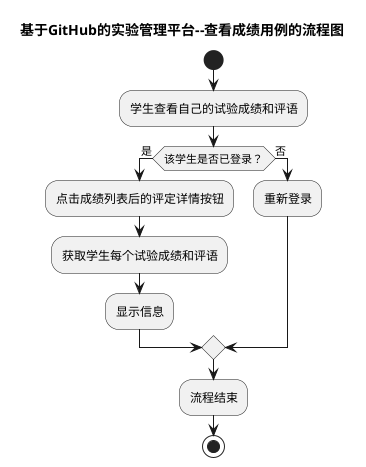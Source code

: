 @startuml
title 基于GitHub的实验管理平台--查看成绩用例的流程图

start
:学生查看自己的试验成绩和评语;
if(该学生是否已登录？) then(是)
    :点击成绩列表后的评定详情按钮;
    :获取学生每个试验成绩和评语;
    :显示信息;
else(否)
    :重新登录;
endif;
:流程结束;

stop

@enduml